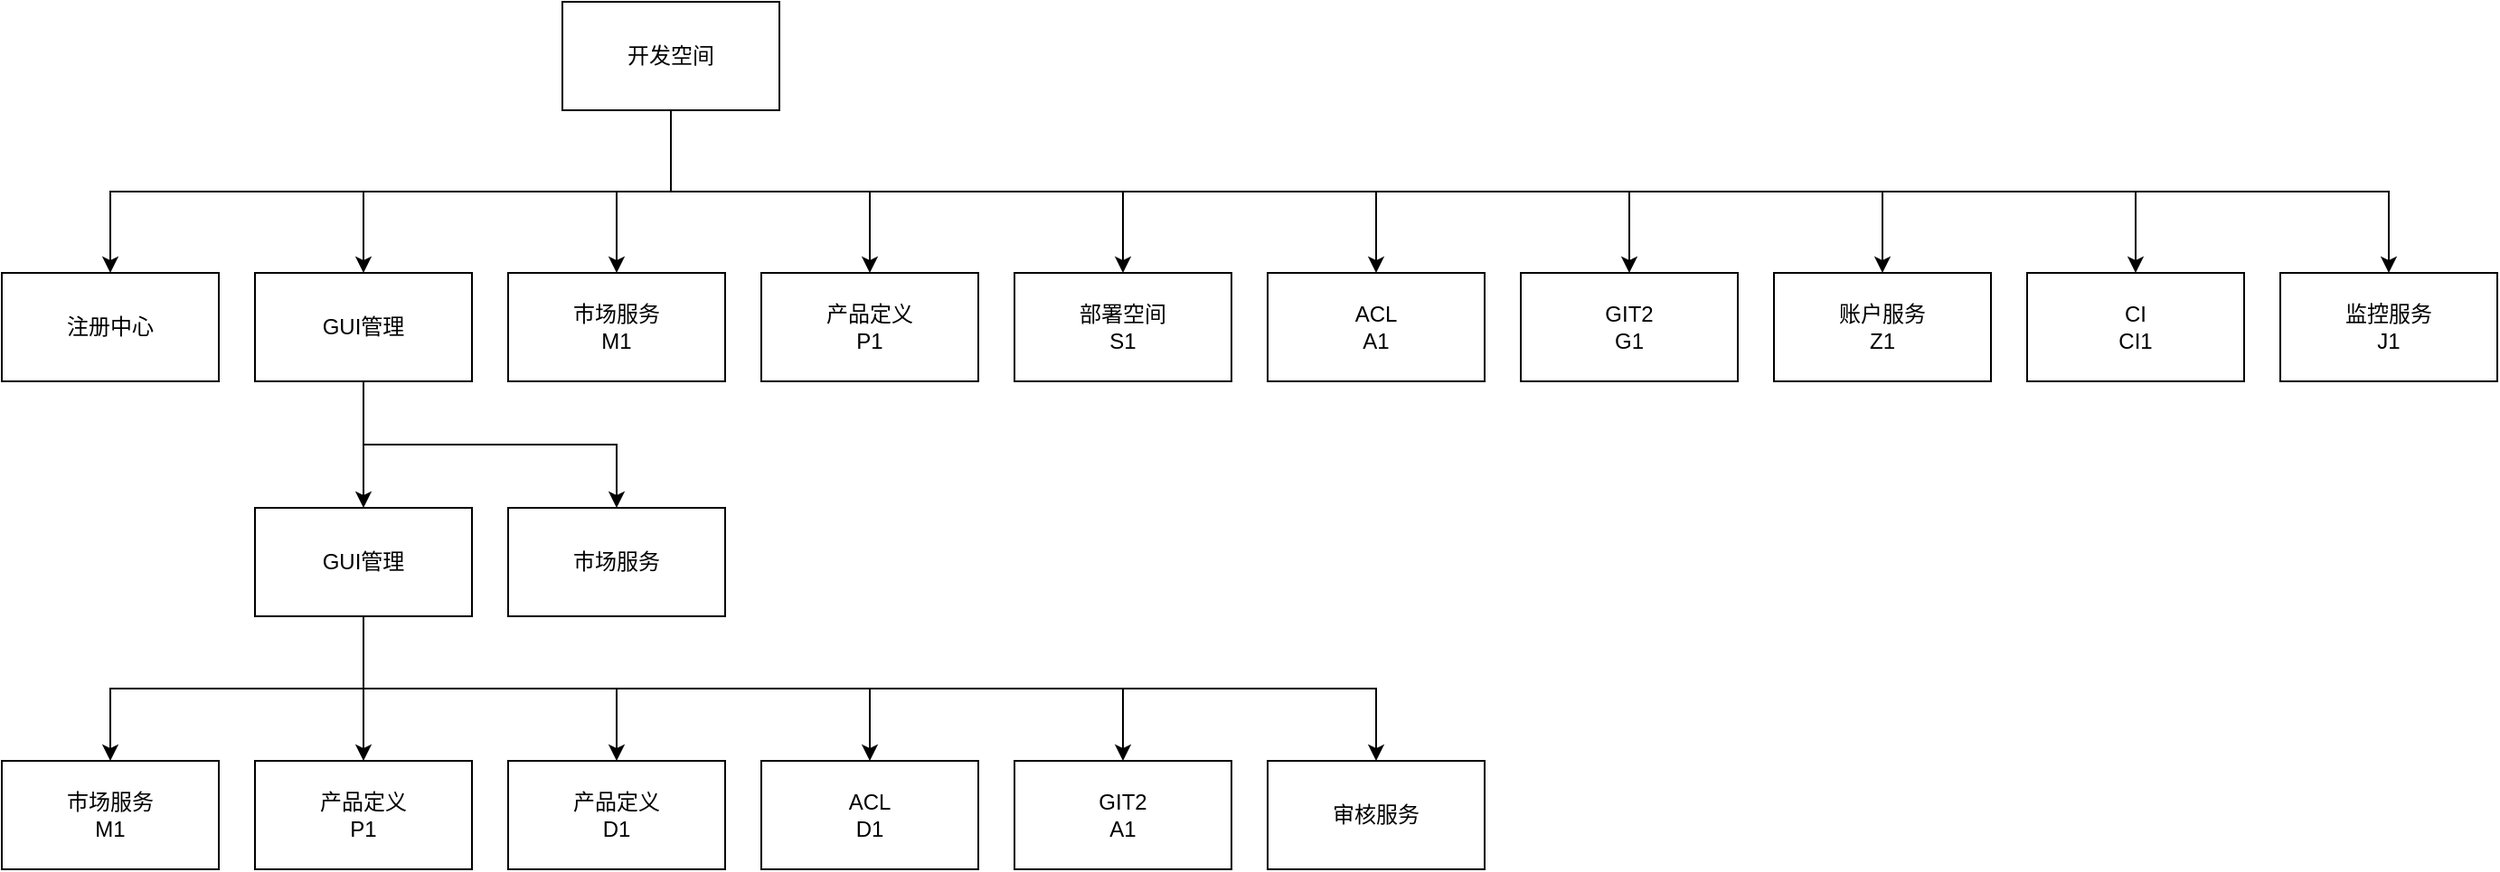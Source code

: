 <mxfile version="12.4.9" type="github">
  <diagram id="K4m9P8oITuKD3sUyNFpY" name="第 1 页">
    <mxGraphModel dx="1553" dy="1047" grid="1" gridSize="10" guides="1" tooltips="1" connect="1" arrows="1" fold="1" page="1" pageScale="1" pageWidth="3300" pageHeight="4681" math="0" shadow="0">
      <root>
        <mxCell id="0"/>
        <mxCell id="1" parent="0"/>
        <mxCell id="3Vj4jEuMWq53oUS0x7zT-3" style="edgeStyle=orthogonalEdgeStyle;rounded=0;orthogonalLoop=1;jettySize=auto;html=1;exitX=0.5;exitY=1;exitDx=0;exitDy=0;entryX=0.5;entryY=0;entryDx=0;entryDy=0;" edge="1" parent="1" source="3Vj4jEuMWq53oUS0x7zT-1" target="3Vj4jEuMWq53oUS0x7zT-2">
          <mxGeometry relative="1" as="geometry"/>
        </mxCell>
        <mxCell id="3Vj4jEuMWq53oUS0x7zT-29" style="edgeStyle=orthogonalEdgeStyle;rounded=0;orthogonalLoop=1;jettySize=auto;html=1;exitX=0.5;exitY=1;exitDx=0;exitDy=0;entryX=0.5;entryY=0;entryDx=0;entryDy=0;" edge="1" parent="1" source="3Vj4jEuMWq53oUS0x7zT-1" target="3Vj4jEuMWq53oUS0x7zT-4">
          <mxGeometry relative="1" as="geometry"/>
        </mxCell>
        <mxCell id="3Vj4jEuMWq53oUS0x7zT-30" style="edgeStyle=orthogonalEdgeStyle;rounded=0;orthogonalLoop=1;jettySize=auto;html=1;exitX=0.5;exitY=1;exitDx=0;exitDy=0;entryX=0.5;entryY=0;entryDx=0;entryDy=0;" edge="1" parent="1" source="3Vj4jEuMWq53oUS0x7zT-1" target="3Vj4jEuMWq53oUS0x7zT-5">
          <mxGeometry relative="1" as="geometry"/>
        </mxCell>
        <mxCell id="3Vj4jEuMWq53oUS0x7zT-31" style="edgeStyle=orthogonalEdgeStyle;rounded=0;orthogonalLoop=1;jettySize=auto;html=1;exitX=0.5;exitY=1;exitDx=0;exitDy=0;entryX=0.5;entryY=0;entryDx=0;entryDy=0;" edge="1" parent="1" source="3Vj4jEuMWq53oUS0x7zT-1" target="3Vj4jEuMWq53oUS0x7zT-6">
          <mxGeometry relative="1" as="geometry"/>
        </mxCell>
        <mxCell id="3Vj4jEuMWq53oUS0x7zT-32" style="edgeStyle=orthogonalEdgeStyle;rounded=0;orthogonalLoop=1;jettySize=auto;html=1;exitX=0.5;exitY=1;exitDx=0;exitDy=0;entryX=0.5;entryY=0;entryDx=0;entryDy=0;" edge="1" parent="1" source="3Vj4jEuMWq53oUS0x7zT-1" target="3Vj4jEuMWq53oUS0x7zT-7">
          <mxGeometry relative="1" as="geometry"/>
        </mxCell>
        <mxCell id="3Vj4jEuMWq53oUS0x7zT-33" style="edgeStyle=orthogonalEdgeStyle;rounded=0;orthogonalLoop=1;jettySize=auto;html=1;exitX=0.5;exitY=1;exitDx=0;exitDy=0;entryX=0.5;entryY=0;entryDx=0;entryDy=0;" edge="1" parent="1" source="3Vj4jEuMWq53oUS0x7zT-1" target="3Vj4jEuMWq53oUS0x7zT-8">
          <mxGeometry relative="1" as="geometry"/>
        </mxCell>
        <mxCell id="3Vj4jEuMWq53oUS0x7zT-34" style="edgeStyle=orthogonalEdgeStyle;rounded=0;orthogonalLoop=1;jettySize=auto;html=1;exitX=0.5;exitY=1;exitDx=0;exitDy=0;" edge="1" parent="1" source="3Vj4jEuMWq53oUS0x7zT-1" target="3Vj4jEuMWq53oUS0x7zT-9">
          <mxGeometry relative="1" as="geometry"/>
        </mxCell>
        <mxCell id="3Vj4jEuMWq53oUS0x7zT-35" style="edgeStyle=orthogonalEdgeStyle;rounded=0;orthogonalLoop=1;jettySize=auto;html=1;exitX=0.5;exitY=1;exitDx=0;exitDy=0;" edge="1" parent="1" source="3Vj4jEuMWq53oUS0x7zT-1" target="3Vj4jEuMWq53oUS0x7zT-10">
          <mxGeometry relative="1" as="geometry"/>
        </mxCell>
        <mxCell id="3Vj4jEuMWq53oUS0x7zT-36" style="edgeStyle=orthogonalEdgeStyle;rounded=0;orthogonalLoop=1;jettySize=auto;html=1;exitX=0.5;exitY=1;exitDx=0;exitDy=0;entryX=0.5;entryY=0;entryDx=0;entryDy=0;" edge="1" parent="1" source="3Vj4jEuMWq53oUS0x7zT-1" target="3Vj4jEuMWq53oUS0x7zT-11">
          <mxGeometry relative="1" as="geometry"/>
        </mxCell>
        <mxCell id="3Vj4jEuMWq53oUS0x7zT-37" style="edgeStyle=orthogonalEdgeStyle;rounded=0;orthogonalLoop=1;jettySize=auto;html=1;exitX=0.5;exitY=1;exitDx=0;exitDy=0;entryX=0.5;entryY=0;entryDx=0;entryDy=0;" edge="1" parent="1" source="3Vj4jEuMWq53oUS0x7zT-1" target="3Vj4jEuMWq53oUS0x7zT-12">
          <mxGeometry relative="1" as="geometry"/>
        </mxCell>
        <mxCell id="3Vj4jEuMWq53oUS0x7zT-1" value="开发空间" style="rounded=0;whiteSpace=wrap;html=1;" vertex="1" parent="1">
          <mxGeometry x="490" y="140" width="120" height="60" as="geometry"/>
        </mxCell>
        <mxCell id="3Vj4jEuMWq53oUS0x7zT-2" value="注册中心" style="rounded=0;whiteSpace=wrap;html=1;" vertex="1" parent="1">
          <mxGeometry x="180" y="290" width="120" height="60" as="geometry"/>
        </mxCell>
        <mxCell id="3Vj4jEuMWq53oUS0x7zT-14" style="edgeStyle=orthogonalEdgeStyle;rounded=0;orthogonalLoop=1;jettySize=auto;html=1;exitX=0.5;exitY=1;exitDx=0;exitDy=0;" edge="1" parent="1" source="3Vj4jEuMWq53oUS0x7zT-4" target="3Vj4jEuMWq53oUS0x7zT-13">
          <mxGeometry relative="1" as="geometry"/>
        </mxCell>
        <mxCell id="3Vj4jEuMWq53oUS0x7zT-16" style="edgeStyle=orthogonalEdgeStyle;rounded=0;orthogonalLoop=1;jettySize=auto;html=1;exitX=0.5;exitY=1;exitDx=0;exitDy=0;" edge="1" parent="1" source="3Vj4jEuMWq53oUS0x7zT-4" target="3Vj4jEuMWq53oUS0x7zT-15">
          <mxGeometry relative="1" as="geometry"/>
        </mxCell>
        <mxCell id="3Vj4jEuMWq53oUS0x7zT-4" value="GUI管理" style="rounded=0;whiteSpace=wrap;html=1;" vertex="1" parent="1">
          <mxGeometry x="320" y="290" width="120" height="60" as="geometry"/>
        </mxCell>
        <mxCell id="3Vj4jEuMWq53oUS0x7zT-5" value="市场服务&lt;br&gt;M1" style="rounded=0;whiteSpace=wrap;html=1;" vertex="1" parent="1">
          <mxGeometry x="460" y="290" width="120" height="60" as="geometry"/>
        </mxCell>
        <mxCell id="3Vj4jEuMWq53oUS0x7zT-6" value="产品定义&lt;br&gt;P1" style="rounded=0;whiteSpace=wrap;html=1;" vertex="1" parent="1">
          <mxGeometry x="600" y="290" width="120" height="60" as="geometry"/>
        </mxCell>
        <mxCell id="3Vj4jEuMWq53oUS0x7zT-7" value="部署空间&lt;br&gt;S1" style="rounded=0;whiteSpace=wrap;html=1;" vertex="1" parent="1">
          <mxGeometry x="740" y="290" width="120" height="60" as="geometry"/>
        </mxCell>
        <mxCell id="3Vj4jEuMWq53oUS0x7zT-8" value="ACL&lt;br&gt;A1" style="rounded=0;whiteSpace=wrap;html=1;" vertex="1" parent="1">
          <mxGeometry x="880" y="290" width="120" height="60" as="geometry"/>
        </mxCell>
        <mxCell id="3Vj4jEuMWq53oUS0x7zT-9" value="GIT2&lt;br&gt;G1" style="rounded=0;whiteSpace=wrap;html=1;" vertex="1" parent="1">
          <mxGeometry x="1020" y="290" width="120" height="60" as="geometry"/>
        </mxCell>
        <mxCell id="3Vj4jEuMWq53oUS0x7zT-10" value="账户服务&lt;br&gt;Z1" style="rounded=0;whiteSpace=wrap;html=1;" vertex="1" parent="1">
          <mxGeometry x="1160" y="290" width="120" height="60" as="geometry"/>
        </mxCell>
        <mxCell id="3Vj4jEuMWq53oUS0x7zT-11" value="CI&lt;br&gt;CI1" style="rounded=0;whiteSpace=wrap;html=1;" vertex="1" parent="1">
          <mxGeometry x="1300" y="290" width="120" height="60" as="geometry"/>
        </mxCell>
        <mxCell id="3Vj4jEuMWq53oUS0x7zT-12" value="监控服务&lt;br&gt;J1" style="rounded=0;whiteSpace=wrap;html=1;" vertex="1" parent="1">
          <mxGeometry x="1440" y="290" width="120" height="60" as="geometry"/>
        </mxCell>
        <mxCell id="3Vj4jEuMWq53oUS0x7zT-21" style="edgeStyle=orthogonalEdgeStyle;rounded=0;orthogonalLoop=1;jettySize=auto;html=1;exitX=0.5;exitY=1;exitDx=0;exitDy=0;" edge="1" parent="1" source="3Vj4jEuMWq53oUS0x7zT-13" target="3Vj4jEuMWq53oUS0x7zT-17">
          <mxGeometry relative="1" as="geometry"/>
        </mxCell>
        <mxCell id="3Vj4jEuMWq53oUS0x7zT-22" style="edgeStyle=orthogonalEdgeStyle;rounded=0;orthogonalLoop=1;jettySize=auto;html=1;exitX=0.5;exitY=1;exitDx=0;exitDy=0;" edge="1" parent="1" source="3Vj4jEuMWq53oUS0x7zT-13" target="3Vj4jEuMWq53oUS0x7zT-18">
          <mxGeometry relative="1" as="geometry"/>
        </mxCell>
        <mxCell id="3Vj4jEuMWq53oUS0x7zT-23" style="edgeStyle=orthogonalEdgeStyle;rounded=0;orthogonalLoop=1;jettySize=auto;html=1;exitX=0.5;exitY=1;exitDx=0;exitDy=0;" edge="1" parent="1" source="3Vj4jEuMWq53oUS0x7zT-13" target="3Vj4jEuMWq53oUS0x7zT-19">
          <mxGeometry relative="1" as="geometry"/>
        </mxCell>
        <mxCell id="3Vj4jEuMWq53oUS0x7zT-24" style="edgeStyle=orthogonalEdgeStyle;rounded=0;orthogonalLoop=1;jettySize=auto;html=1;exitX=0.5;exitY=1;exitDx=0;exitDy=0;entryX=0.5;entryY=0;entryDx=0;entryDy=0;" edge="1" parent="1" source="3Vj4jEuMWq53oUS0x7zT-13" target="3Vj4jEuMWq53oUS0x7zT-20">
          <mxGeometry relative="1" as="geometry"/>
        </mxCell>
        <mxCell id="3Vj4jEuMWq53oUS0x7zT-26" style="edgeStyle=orthogonalEdgeStyle;rounded=0;orthogonalLoop=1;jettySize=auto;html=1;exitX=0.5;exitY=1;exitDx=0;exitDy=0;" edge="1" parent="1" source="3Vj4jEuMWq53oUS0x7zT-13" target="3Vj4jEuMWq53oUS0x7zT-25">
          <mxGeometry relative="1" as="geometry"/>
        </mxCell>
        <mxCell id="3Vj4jEuMWq53oUS0x7zT-28" style="edgeStyle=orthogonalEdgeStyle;rounded=0;orthogonalLoop=1;jettySize=auto;html=1;exitX=0.5;exitY=1;exitDx=0;exitDy=0;" edge="1" parent="1" source="3Vj4jEuMWq53oUS0x7zT-13" target="3Vj4jEuMWq53oUS0x7zT-27">
          <mxGeometry relative="1" as="geometry"/>
        </mxCell>
        <mxCell id="3Vj4jEuMWq53oUS0x7zT-13" value="GUI管理" style="rounded=0;whiteSpace=wrap;html=1;" vertex="1" parent="1">
          <mxGeometry x="320" y="420" width="120" height="60" as="geometry"/>
        </mxCell>
        <mxCell id="3Vj4jEuMWq53oUS0x7zT-15" value="市场服务" style="rounded=0;whiteSpace=wrap;html=1;" vertex="1" parent="1">
          <mxGeometry x="460" y="420" width="120" height="60" as="geometry"/>
        </mxCell>
        <mxCell id="3Vj4jEuMWq53oUS0x7zT-17" value="市场服务&lt;br&gt;M1" style="rounded=0;whiteSpace=wrap;html=1;" vertex="1" parent="1">
          <mxGeometry x="180" y="560" width="120" height="60" as="geometry"/>
        </mxCell>
        <mxCell id="3Vj4jEuMWq53oUS0x7zT-18" value="产品定义&lt;br&gt;P1" style="rounded=0;whiteSpace=wrap;html=1;" vertex="1" parent="1">
          <mxGeometry x="320" y="560" width="120" height="60" as="geometry"/>
        </mxCell>
        <mxCell id="3Vj4jEuMWq53oUS0x7zT-19" value="产品定义&lt;br&gt;D1" style="rounded=0;whiteSpace=wrap;html=1;" vertex="1" parent="1">
          <mxGeometry x="460" y="560" width="120" height="60" as="geometry"/>
        </mxCell>
        <mxCell id="3Vj4jEuMWq53oUS0x7zT-20" value="ACL&lt;br&gt;D1" style="rounded=0;whiteSpace=wrap;html=1;" vertex="1" parent="1">
          <mxGeometry x="600" y="560" width="120" height="60" as="geometry"/>
        </mxCell>
        <mxCell id="3Vj4jEuMWq53oUS0x7zT-25" value="GIT2&lt;br&gt;A1" style="rounded=0;whiteSpace=wrap;html=1;" vertex="1" parent="1">
          <mxGeometry x="740" y="560" width="120" height="60" as="geometry"/>
        </mxCell>
        <mxCell id="3Vj4jEuMWq53oUS0x7zT-27" value="审核服务" style="rounded=0;whiteSpace=wrap;html=1;" vertex="1" parent="1">
          <mxGeometry x="880" y="560" width="120" height="60" as="geometry"/>
        </mxCell>
      </root>
    </mxGraphModel>
  </diagram>
</mxfile>
